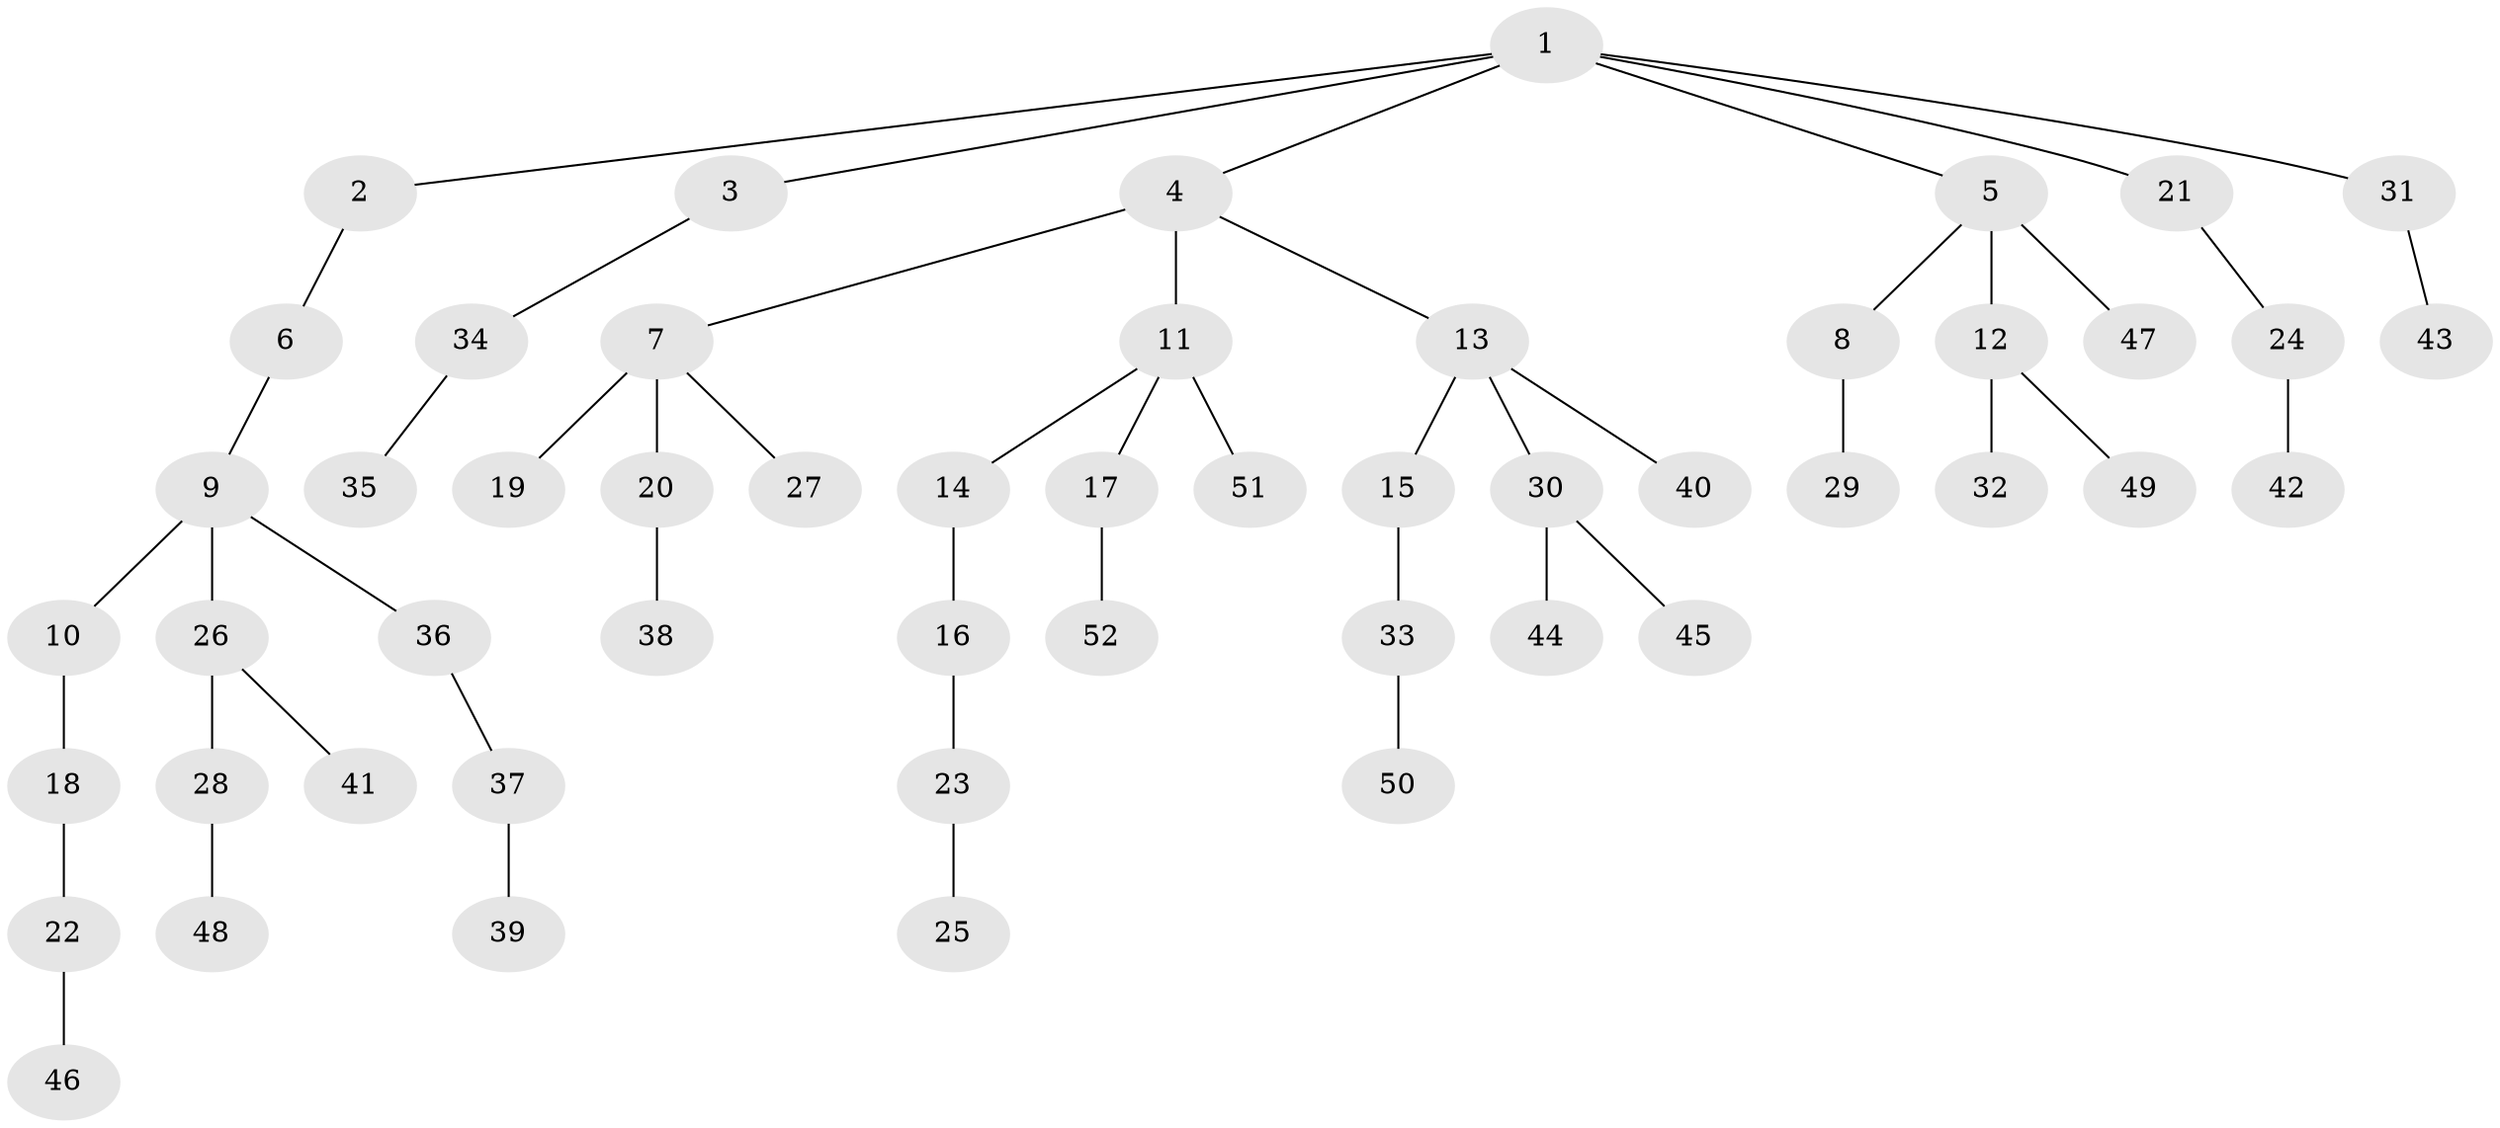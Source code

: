 // original degree distribution, {7: 0.009708737864077669, 3: 0.1553398058252427, 2: 0.2815533980582524, 6: 0.02912621359223301, 4: 0.04854368932038835, 1: 0.46601941747572817, 5: 0.009708737864077669}
// Generated by graph-tools (version 1.1) at 2025/36/03/09/25 02:36:45]
// undirected, 52 vertices, 51 edges
graph export_dot {
graph [start="1"]
  node [color=gray90,style=filled];
  1;
  2;
  3;
  4;
  5;
  6;
  7;
  8;
  9;
  10;
  11;
  12;
  13;
  14;
  15;
  16;
  17;
  18;
  19;
  20;
  21;
  22;
  23;
  24;
  25;
  26;
  27;
  28;
  29;
  30;
  31;
  32;
  33;
  34;
  35;
  36;
  37;
  38;
  39;
  40;
  41;
  42;
  43;
  44;
  45;
  46;
  47;
  48;
  49;
  50;
  51;
  52;
  1 -- 2 [weight=1.0];
  1 -- 3 [weight=1.0];
  1 -- 4 [weight=1.0];
  1 -- 5 [weight=1.0];
  1 -- 21 [weight=1.0];
  1 -- 31 [weight=1.0];
  2 -- 6 [weight=1.0];
  3 -- 34 [weight=1.0];
  4 -- 7 [weight=1.0];
  4 -- 11 [weight=2.0];
  4 -- 13 [weight=1.0];
  5 -- 8 [weight=1.0];
  5 -- 12 [weight=2.0];
  5 -- 47 [weight=1.0];
  6 -- 9 [weight=1.0];
  7 -- 19 [weight=1.0];
  7 -- 20 [weight=2.0];
  7 -- 27 [weight=1.0];
  8 -- 29 [weight=1.0];
  9 -- 10 [weight=1.0];
  9 -- 26 [weight=1.0];
  9 -- 36 [weight=1.0];
  10 -- 18 [weight=1.0];
  11 -- 14 [weight=1.0];
  11 -- 17 [weight=1.0];
  11 -- 51 [weight=1.0];
  12 -- 32 [weight=1.0];
  12 -- 49 [weight=1.0];
  13 -- 15 [weight=1.0];
  13 -- 30 [weight=1.0];
  13 -- 40 [weight=1.0];
  14 -- 16 [weight=1.0];
  15 -- 33 [weight=1.0];
  16 -- 23 [weight=1.0];
  17 -- 52 [weight=1.0];
  18 -- 22 [weight=1.0];
  20 -- 38 [weight=1.0];
  21 -- 24 [weight=1.0];
  22 -- 46 [weight=1.0];
  23 -- 25 [weight=1.0];
  24 -- 42 [weight=1.0];
  26 -- 28 [weight=1.0];
  26 -- 41 [weight=1.0];
  28 -- 48 [weight=1.0];
  30 -- 44 [weight=1.0];
  30 -- 45 [weight=1.0];
  31 -- 43 [weight=1.0];
  33 -- 50 [weight=1.0];
  34 -- 35 [weight=1.0];
  36 -- 37 [weight=1.0];
  37 -- 39 [weight=2.0];
}
